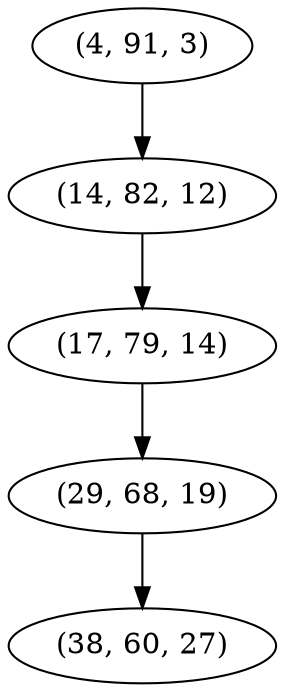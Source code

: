 digraph tree {
    "(4, 91, 3)";
    "(14, 82, 12)";
    "(17, 79, 14)";
    "(29, 68, 19)";
    "(38, 60, 27)";
    "(4, 91, 3)" -> "(14, 82, 12)";
    "(14, 82, 12)" -> "(17, 79, 14)";
    "(17, 79, 14)" -> "(29, 68, 19)";
    "(29, 68, 19)" -> "(38, 60, 27)";
}
